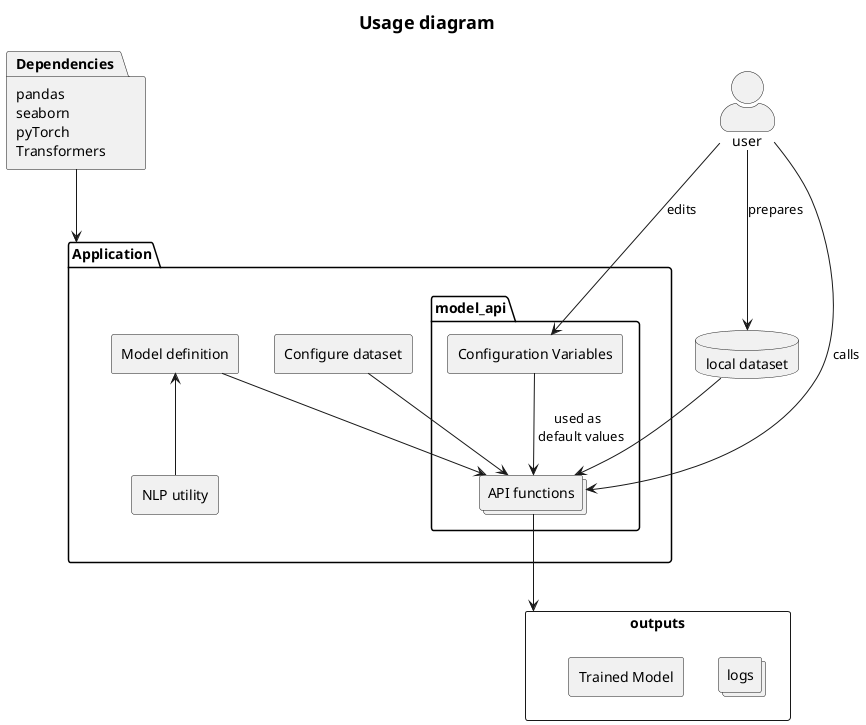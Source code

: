 @startuml usage
'legend top
'=Usage Diagram
'end legend

title =Usage diagram
allowmixing

package Dependencies[
    pandas
    seaborn
    pyTorch
    Transformers
]

skinparam actorStyle awesome
actor user

database "local dataset" as local

package Application{
    package model_api{
        rectangle "Configuration Variables" as ConfigRun

        collections "API functions" as fucs
        ConfigRun --> fucs : "used as \n default values"
        user --> Application.model_api.ConfigRun : edits
        user --> fucs : calls

    }
    rectangle "Configure dataset" as dataset_define
    rectangle "Model definition" as learning_model
    rectangle "NLP utility" as nlp_embedding
    'package test_codes {
    '    database test_datasets
    '    collections "example implementations" as tests
    '}
    'test_datasets -->  tests
    nlp_embedding -up-> learning_model
    dataset_define --> fucs
    learning_model --> fucs
}

rectangle outputs{
    collections logs
    rectangle "Trained Model" as model
}

rectangle "Trained Model" as model
Dependencies --> Application
user --> local : prepares
local --> fucs
fucs --> outputs

@enduml